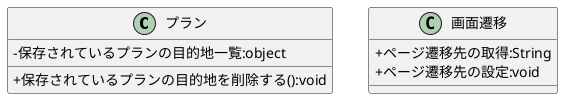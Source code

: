 @startuml

skinparam classAttributeIconSize 0

    class プラン{
        - 保存されているプランの目的地一覧:object
		+ 保存されているプランの目的地を削除する():void
	}
    
    class 画面遷移{
        + ページ遷移先の取得:String
        + ページ遷移先の設定:void
    }
    
@enduml
